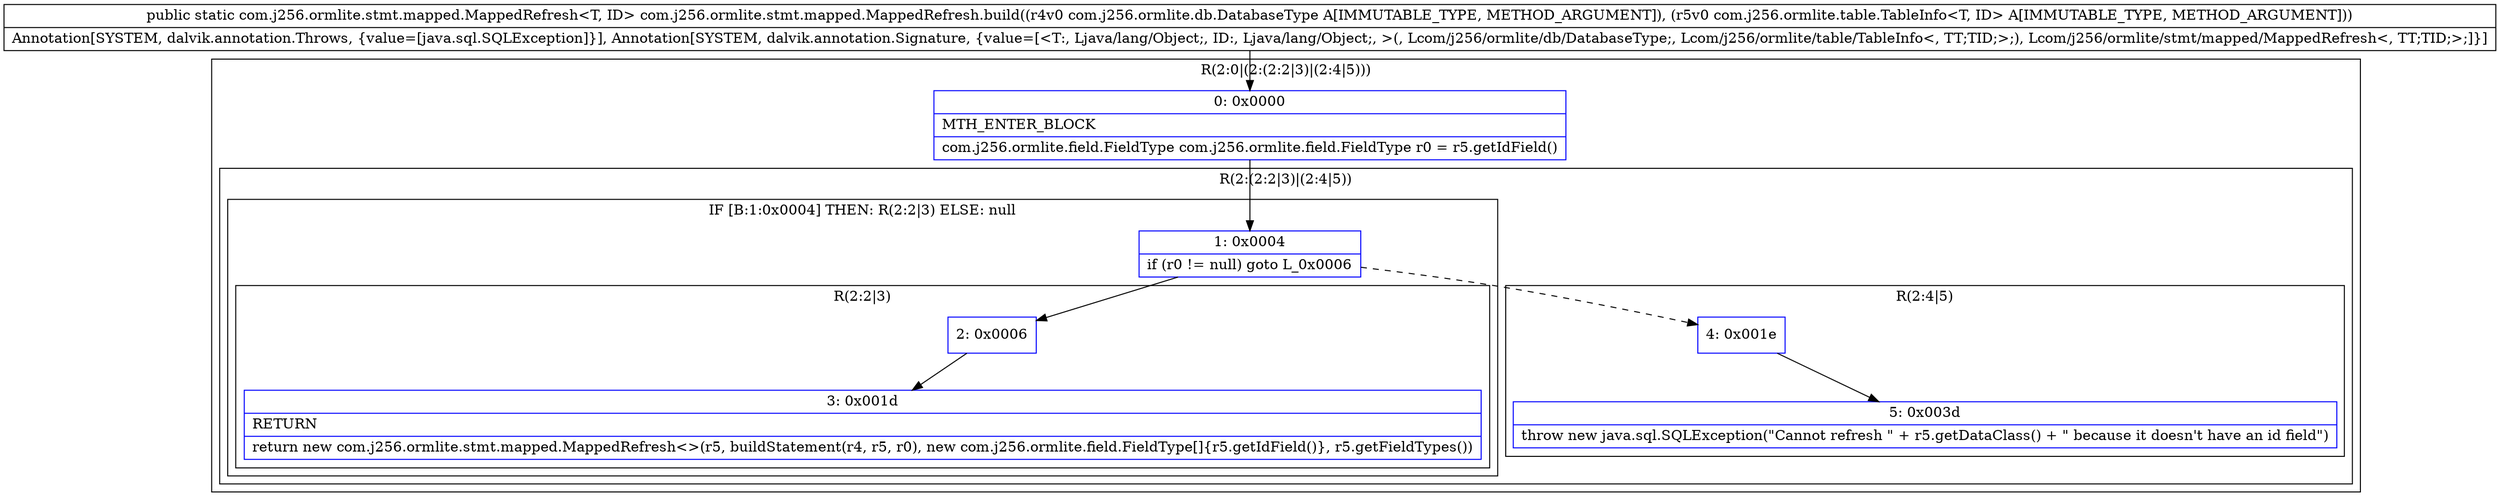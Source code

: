 digraph "CFG forcom.j256.ormlite.stmt.mapped.MappedRefresh.build(Lcom\/j256\/ormlite\/db\/DatabaseType;Lcom\/j256\/ormlite\/table\/TableInfo;)Lcom\/j256\/ormlite\/stmt\/mapped\/MappedRefresh;" {
subgraph cluster_Region_1635369223 {
label = "R(2:0|(2:(2:2|3)|(2:4|5)))";
node [shape=record,color=blue];
Node_0 [shape=record,label="{0\:\ 0x0000|MTH_ENTER_BLOCK\l|com.j256.ormlite.field.FieldType com.j256.ormlite.field.FieldType r0 = r5.getIdField()\l}"];
subgraph cluster_Region_1920806724 {
label = "R(2:(2:2|3)|(2:4|5))";
node [shape=record,color=blue];
subgraph cluster_IfRegion_764268741 {
label = "IF [B:1:0x0004] THEN: R(2:2|3) ELSE: null";
node [shape=record,color=blue];
Node_1 [shape=record,label="{1\:\ 0x0004|if (r0 != null) goto L_0x0006\l}"];
subgraph cluster_Region_627724940 {
label = "R(2:2|3)";
node [shape=record,color=blue];
Node_2 [shape=record,label="{2\:\ 0x0006}"];
Node_3 [shape=record,label="{3\:\ 0x001d|RETURN\l|return new com.j256.ormlite.stmt.mapped.MappedRefresh\<\>(r5, buildStatement(r4, r5, r0), new com.j256.ormlite.field.FieldType[]\{r5.getIdField()\}, r5.getFieldTypes())\l}"];
}
}
subgraph cluster_Region_1763377424 {
label = "R(2:4|5)";
node [shape=record,color=blue];
Node_4 [shape=record,label="{4\:\ 0x001e}"];
Node_5 [shape=record,label="{5\:\ 0x003d|throw new java.sql.SQLException(\"Cannot refresh \" + r5.getDataClass() + \" because it doesn't have an id field\")\l}"];
}
}
}
MethodNode[shape=record,label="{public static com.j256.ormlite.stmt.mapped.MappedRefresh\<T, ID\> com.j256.ormlite.stmt.mapped.MappedRefresh.build((r4v0 com.j256.ormlite.db.DatabaseType A[IMMUTABLE_TYPE, METHOD_ARGUMENT]), (r5v0 com.j256.ormlite.table.TableInfo\<T, ID\> A[IMMUTABLE_TYPE, METHOD_ARGUMENT]))  | Annotation[SYSTEM, dalvik.annotation.Throws, \{value=[java.sql.SQLException]\}], Annotation[SYSTEM, dalvik.annotation.Signature, \{value=[\<T:, Ljava\/lang\/Object;, ID:, Ljava\/lang\/Object;, \>(, Lcom\/j256\/ormlite\/db\/DatabaseType;, Lcom\/j256\/ormlite\/table\/TableInfo\<, TT;TID;\>;), Lcom\/j256\/ormlite\/stmt\/mapped\/MappedRefresh\<, TT;TID;\>;]\}]\l}"];
MethodNode -> Node_0;
Node_0 -> Node_1;
Node_1 -> Node_2;
Node_1 -> Node_4[style=dashed];
Node_2 -> Node_3;
Node_4 -> Node_5;
}

